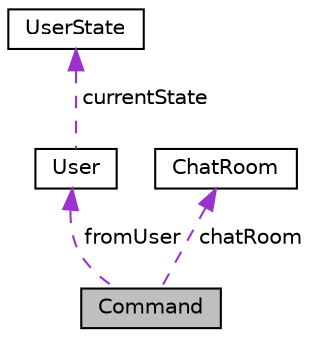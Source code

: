 digraph "Command"
{
 // LATEX_PDF_SIZE
  edge [fontname="Helvetica",fontsize="10",labelfontname="Helvetica",labelfontsize="10"];
  node [fontname="Helvetica",fontsize="10",shape=record];
  Node1 [label="Command",height=0.2,width=0.4,color="black", fillcolor="grey75", style="filled", fontcolor="black",tooltip=" "];
  Node2 -> Node1 [dir="back",color="darkorchid3",fontsize="10",style="dashed",label=" fromUser" ];
  Node2 [label="User",height=0.2,width=0.4,color="black", fillcolor="white", style="filled",URL="$classUser.html",tooltip=" "];
  Node3 -> Node2 [dir="back",color="darkorchid3",fontsize="10",style="dashed",label=" currentState" ];
  Node3 [label="UserState",height=0.2,width=0.4,color="black", fillcolor="white", style="filled",URL="$classUserState.html",tooltip=" "];
  Node4 -> Node1 [dir="back",color="darkorchid3",fontsize="10",style="dashed",label=" chatRoom" ];
  Node4 [label="ChatRoom",height=0.2,width=0.4,color="black", fillcolor="white", style="filled",URL="$classChatRoom.html",tooltip=" "];
}
